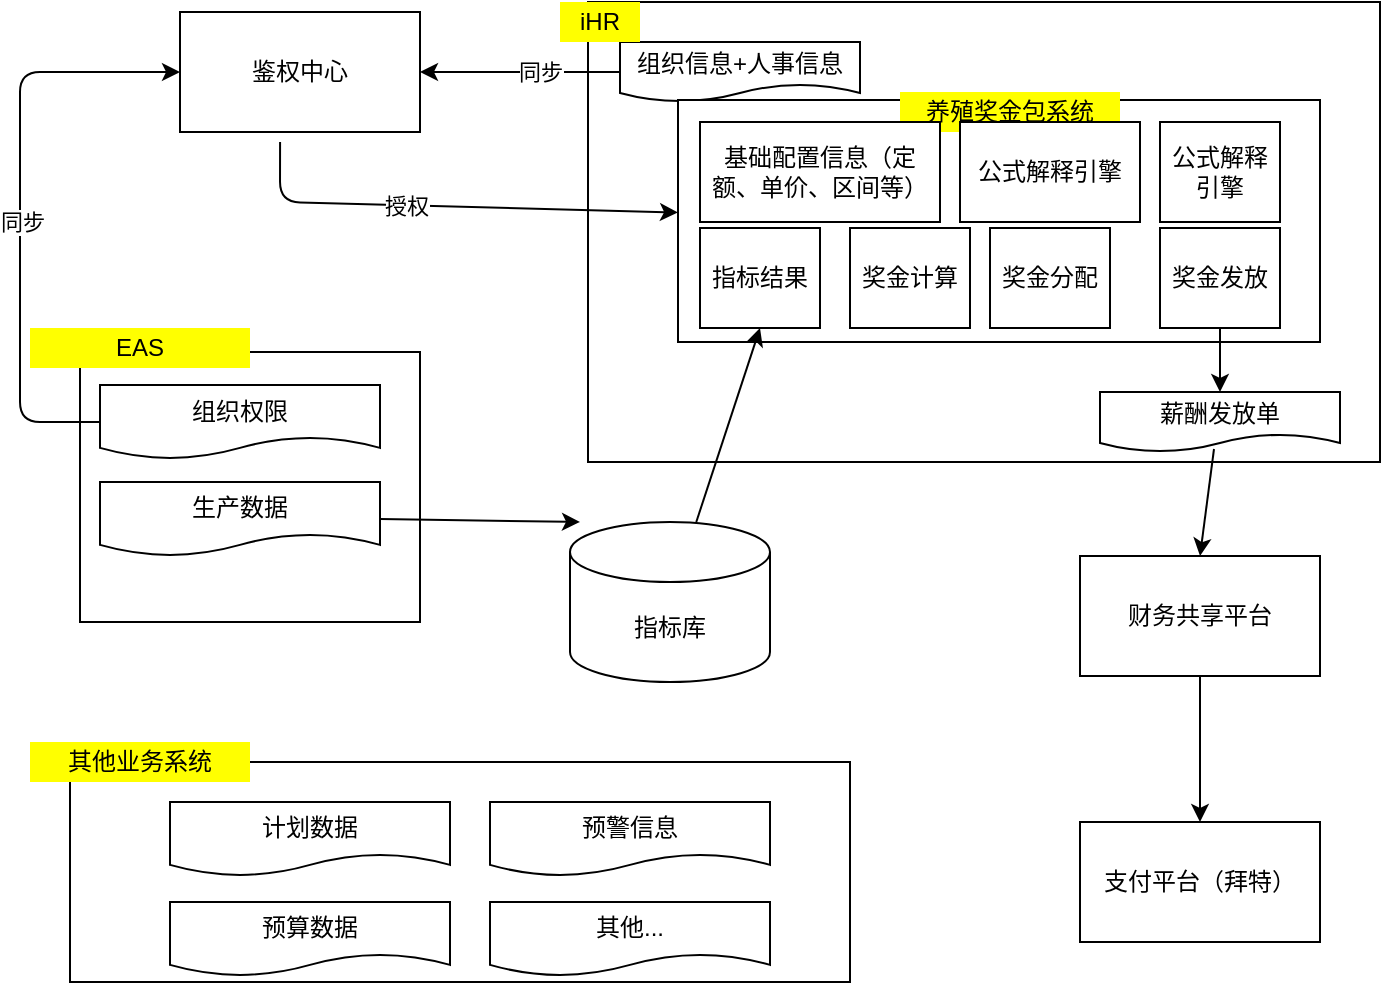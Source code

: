 <mxfile version="14.1.2" type="github">
  <diagram id="4GHAR8HWaQWRoavIvh6k" name="Page-1">
    <mxGraphModel dx="1186" dy="646" grid="1" gridSize="10" guides="1" tooltips="1" connect="1" arrows="1" fold="1" page="1" pageScale="1" pageWidth="827" pageHeight="1169" math="0" shadow="0">
      <root>
        <mxCell id="0" />
        <mxCell id="1" parent="0" />
        <mxCell id="spMFnlcwrMhblTPxZlEv-3" value="鉴权中心" style="rounded=0;whiteSpace=wrap;html=1;" vertex="1" parent="1">
          <mxGeometry x="150" y="85" width="120" height="60" as="geometry" />
        </mxCell>
        <mxCell id="spMFnlcwrMhblTPxZlEv-4" value="" style="rounded=0;whiteSpace=wrap;html=1;" vertex="1" parent="1">
          <mxGeometry x="354" y="80" width="396" height="230" as="geometry" />
        </mxCell>
        <mxCell id="spMFnlcwrMhblTPxZlEv-5" value="指标库" style="shape=cylinder3;whiteSpace=wrap;html=1;boundedLbl=1;backgroundOutline=1;size=15;" vertex="1" parent="1">
          <mxGeometry x="345" y="340" width="100" height="80" as="geometry" />
        </mxCell>
        <mxCell id="spMFnlcwrMhblTPxZlEv-6" value="" style="rounded=0;whiteSpace=wrap;html=1;" vertex="1" parent="1">
          <mxGeometry x="100" y="255" width="170" height="135" as="geometry" />
        </mxCell>
        <mxCell id="spMFnlcwrMhblTPxZlEv-7" value="&lt;span style=&quot;color: rgba(0 , 0 , 0 , 0) ; font-family: monospace ; font-size: 0px&quot;&gt;%3CmxGraphModel%3E%3Croot%3E%3CmxCell%20id%3D%220%22%2F%3E%3CmxCell%20id%3D%221%22%20parent%3D%220%22%2F%3E%3CmxCell%20id%3D%222%22%20value%3D%22%E7%BB%84%E7%BB%87%E6%9D%83%E9%99%90%22%20style%3D%22shape%3Ddocument%3BwhiteSpace%3Dwrap%3Bhtml%3D1%3BboundedLbl%3D1%3B%22%20vertex%3D%221%22%20parent%3D%221%22%3E%3CmxGeometry%20x%3D%22110%22%20y%3D%22271.5%22%20width%3D%22140%22%20height%3D%2237%22%20as%3D%22geometry%22%2F%3E%3C%2FmxCell%3E%3C%2Froot%3E%3C%2FmxGraphModel%3E&lt;/span&gt;" style="rounded=0;whiteSpace=wrap;html=1;" vertex="1" parent="1">
          <mxGeometry x="95" y="460" width="390" height="110" as="geometry" />
        </mxCell>
        <mxCell id="spMFnlcwrMhblTPxZlEv-10" value="" style="endArrow=classic;html=1;entryX=1;entryY=0.5;entryDx=0;entryDy=0;exitX=0;exitY=0.5;exitDx=0;exitDy=0;" edge="1" parent="1" source="spMFnlcwrMhblTPxZlEv-12" target="spMFnlcwrMhblTPxZlEv-3">
          <mxGeometry width="50" height="50" relative="1" as="geometry">
            <mxPoint x="230" y="410" as="sourcePoint" />
            <mxPoint x="230" y="200" as="targetPoint" />
          </mxGeometry>
        </mxCell>
        <mxCell id="spMFnlcwrMhblTPxZlEv-15" value="同步" style="edgeLabel;html=1;align=center;verticalAlign=middle;resizable=0;points=[];" vertex="1" connectable="0" parent="spMFnlcwrMhblTPxZlEv-10">
          <mxGeometry x="-0.189" relative="1" as="geometry">
            <mxPoint as="offset" />
          </mxGeometry>
        </mxCell>
        <mxCell id="spMFnlcwrMhblTPxZlEv-12" value="组织信息+人事信息" style="shape=document;whiteSpace=wrap;html=1;boundedLbl=1;" vertex="1" parent="1">
          <mxGeometry x="370" y="100" width="120" height="30" as="geometry" />
        </mxCell>
        <mxCell id="spMFnlcwrMhblTPxZlEv-14" value="" style="endArrow=classic;html=1;exitX=0;exitY=0.5;exitDx=0;exitDy=0;entryX=0;entryY=0.5;entryDx=0;entryDy=0;" edge="1" parent="1" source="spMFnlcwrMhblTPxZlEv-13" target="spMFnlcwrMhblTPxZlEv-3">
          <mxGeometry width="50" height="50" relative="1" as="geometry">
            <mxPoint x="140" y="410" as="sourcePoint" />
            <mxPoint x="220" y="190" as="targetPoint" />
            <Array as="points">
              <mxPoint x="70" y="290" />
              <mxPoint x="70" y="115" />
            </Array>
          </mxGeometry>
        </mxCell>
        <mxCell id="spMFnlcwrMhblTPxZlEv-28" value="同步" style="edgeLabel;html=1;align=center;verticalAlign=middle;resizable=0;points=[];" vertex="1" connectable="0" parent="spMFnlcwrMhblTPxZlEv-14">
          <mxGeometry x="-0.051" y="-1" relative="1" as="geometry">
            <mxPoint as="offset" />
          </mxGeometry>
        </mxCell>
        <mxCell id="spMFnlcwrMhblTPxZlEv-13" value="组织权限" style="shape=document;whiteSpace=wrap;html=1;boundedLbl=1;" vertex="1" parent="1">
          <mxGeometry x="110" y="271.5" width="140" height="37" as="geometry" />
        </mxCell>
        <mxCell id="spMFnlcwrMhblTPxZlEv-20" value="iHR" style="text;html=1;strokeColor=none;fillColor=#FFFF00;align=center;verticalAlign=middle;whiteSpace=wrap;rounded=0;" vertex="1" parent="1">
          <mxGeometry x="340" y="80" width="40" height="20" as="geometry" />
        </mxCell>
        <mxCell id="spMFnlcwrMhblTPxZlEv-21" value="" style="rounded=0;whiteSpace=wrap;html=1;" vertex="1" parent="1">
          <mxGeometry x="399" y="129" width="321" height="121" as="geometry" />
        </mxCell>
        <mxCell id="spMFnlcwrMhblTPxZlEv-22" value="" style="endArrow=classic;html=1;exitX=0.417;exitY=1.083;exitDx=0;exitDy=0;exitPerimeter=0;" edge="1" parent="1" source="spMFnlcwrMhblTPxZlEv-3" target="spMFnlcwrMhblTPxZlEv-21">
          <mxGeometry width="50" height="50" relative="1" as="geometry">
            <mxPoint x="374" y="135" as="sourcePoint" />
            <mxPoint x="280" y="135" as="targetPoint" />
            <Array as="points">
              <mxPoint x="200" y="180" />
            </Array>
          </mxGeometry>
        </mxCell>
        <mxCell id="spMFnlcwrMhblTPxZlEv-23" value="授权" style="edgeLabel;html=1;align=center;verticalAlign=middle;resizable=0;points=[];" vertex="1" connectable="0" parent="spMFnlcwrMhblTPxZlEv-22">
          <mxGeometry x="-0.189" relative="1" as="geometry">
            <mxPoint as="offset" />
          </mxGeometry>
        </mxCell>
        <mxCell id="spMFnlcwrMhblTPxZlEv-24" value="养殖奖金包系统" style="text;html=1;strokeColor=none;fillColor=#FFFF00;align=center;verticalAlign=middle;whiteSpace=wrap;rounded=0;" vertex="1" parent="1">
          <mxGeometry x="510" y="125" width="110" height="20" as="geometry" />
        </mxCell>
        <mxCell id="spMFnlcwrMhblTPxZlEv-26" value="EAS" style="text;html=1;strokeColor=none;fillColor=#FFFF00;align=center;verticalAlign=middle;whiteSpace=wrap;rounded=0;" vertex="1" parent="1">
          <mxGeometry x="75" y="243" width="110" height="20" as="geometry" />
        </mxCell>
        <mxCell id="spMFnlcwrMhblTPxZlEv-27" value="生产数据" style="shape=document;whiteSpace=wrap;html=1;boundedLbl=1;" vertex="1" parent="1">
          <mxGeometry x="110" y="320" width="140" height="37" as="geometry" />
        </mxCell>
        <mxCell id="spMFnlcwrMhblTPxZlEv-29" value="" style="endArrow=classic;html=1;exitX=1;exitY=0.5;exitDx=0;exitDy=0;" edge="1" parent="1" source="spMFnlcwrMhblTPxZlEv-27">
          <mxGeometry width="50" height="50" relative="1" as="geometry">
            <mxPoint x="620" y="410" as="sourcePoint" />
            <mxPoint x="350" y="340" as="targetPoint" />
            <Array as="points" />
          </mxGeometry>
        </mxCell>
        <mxCell id="spMFnlcwrMhblTPxZlEv-30" value="其他业务系统" style="text;html=1;strokeColor=none;fillColor=#FFFF00;align=center;verticalAlign=middle;whiteSpace=wrap;rounded=0;" vertex="1" parent="1">
          <mxGeometry x="75" y="450" width="110" height="20" as="geometry" />
        </mxCell>
        <mxCell id="spMFnlcwrMhblTPxZlEv-31" value="计划数据" style="shape=document;whiteSpace=wrap;html=1;boundedLbl=1;" vertex="1" parent="1">
          <mxGeometry x="145" y="480" width="140" height="37" as="geometry" />
        </mxCell>
        <mxCell id="spMFnlcwrMhblTPxZlEv-32" value="预算数据" style="shape=document;whiteSpace=wrap;html=1;boundedLbl=1;" vertex="1" parent="1">
          <mxGeometry x="145" y="530" width="140" height="37" as="geometry" />
        </mxCell>
        <mxCell id="spMFnlcwrMhblTPxZlEv-33" value="预警信息" style="shape=document;whiteSpace=wrap;html=1;boundedLbl=1;" vertex="1" parent="1">
          <mxGeometry x="305" y="480" width="140" height="37" as="geometry" />
        </mxCell>
        <mxCell id="spMFnlcwrMhblTPxZlEv-34" value="其他..." style="shape=document;whiteSpace=wrap;html=1;boundedLbl=1;" vertex="1" parent="1">
          <mxGeometry x="305" y="530" width="140" height="37" as="geometry" />
        </mxCell>
        <mxCell id="spMFnlcwrMhblTPxZlEv-36" value="基础配置信息（定额、单价、区间等）" style="rounded=0;whiteSpace=wrap;html=1;" vertex="1" parent="1">
          <mxGeometry x="410" y="140" width="120" height="50" as="geometry" />
        </mxCell>
        <mxCell id="spMFnlcwrMhblTPxZlEv-37" value="公式解释引擎" style="rounded=0;whiteSpace=wrap;html=1;" vertex="1" parent="1">
          <mxGeometry x="540" y="140" width="90" height="50" as="geometry" />
        </mxCell>
        <mxCell id="spMFnlcwrMhblTPxZlEv-38" value="公式解释引擎" style="rounded=0;whiteSpace=wrap;html=1;" vertex="1" parent="1">
          <mxGeometry x="640" y="140" width="60" height="50" as="geometry" />
        </mxCell>
        <mxCell id="spMFnlcwrMhblTPxZlEv-40" value="财务共享平台" style="rounded=0;whiteSpace=wrap;html=1;" vertex="1" parent="1">
          <mxGeometry x="600" y="357" width="120" height="60" as="geometry" />
        </mxCell>
        <mxCell id="spMFnlcwrMhblTPxZlEv-41" value="支付平台（拜特）" style="rounded=0;whiteSpace=wrap;html=1;" vertex="1" parent="1">
          <mxGeometry x="600" y="490" width="120" height="60" as="geometry" />
        </mxCell>
        <mxCell id="spMFnlcwrMhblTPxZlEv-42" value="奖金计算" style="rounded=0;whiteSpace=wrap;html=1;" vertex="1" parent="1">
          <mxGeometry x="485" y="193" width="60" height="50" as="geometry" />
        </mxCell>
        <mxCell id="spMFnlcwrMhblTPxZlEv-43" value="奖金分配" style="rounded=0;whiteSpace=wrap;html=1;" vertex="1" parent="1">
          <mxGeometry x="555" y="193" width="60" height="50" as="geometry" />
        </mxCell>
        <mxCell id="spMFnlcwrMhblTPxZlEv-44" value="奖金发放" style="rounded=0;whiteSpace=wrap;html=1;" vertex="1" parent="1">
          <mxGeometry x="640" y="193" width="60" height="50" as="geometry" />
        </mxCell>
        <mxCell id="spMFnlcwrMhblTPxZlEv-45" value="薪酬发放单" style="shape=document;whiteSpace=wrap;html=1;boundedLbl=1;" vertex="1" parent="1">
          <mxGeometry x="610" y="275" width="120" height="30" as="geometry" />
        </mxCell>
        <mxCell id="spMFnlcwrMhblTPxZlEv-46" value="" style="endArrow=classic;html=1;entryX=0.5;entryY=0;entryDx=0;entryDy=0;exitX=0.5;exitY=1;exitDx=0;exitDy=0;" edge="1" parent="1" source="spMFnlcwrMhblTPxZlEv-44" target="spMFnlcwrMhblTPxZlEv-45">
          <mxGeometry width="50" height="50" relative="1" as="geometry">
            <mxPoint x="430.923" y="350" as="sourcePoint" />
            <mxPoint x="489.25" y="260" as="targetPoint" />
          </mxGeometry>
        </mxCell>
        <mxCell id="spMFnlcwrMhblTPxZlEv-47" value="" style="endArrow=classic;html=1;entryX=0.5;entryY=0;entryDx=0;entryDy=0;exitX=0.475;exitY=0.95;exitDx=0;exitDy=0;exitPerimeter=0;" edge="1" parent="1" source="spMFnlcwrMhblTPxZlEv-45" target="spMFnlcwrMhblTPxZlEv-40">
          <mxGeometry width="50" height="50" relative="1" as="geometry">
            <mxPoint x="595" y="253" as="sourcePoint" />
            <mxPoint x="550" y="281.5" as="targetPoint" />
          </mxGeometry>
        </mxCell>
        <mxCell id="spMFnlcwrMhblTPxZlEv-48" value="" style="endArrow=classic;html=1;exitX=0.5;exitY=1;exitDx=0;exitDy=0;" edge="1" parent="1" source="spMFnlcwrMhblTPxZlEv-40" target="spMFnlcwrMhblTPxZlEv-41">
          <mxGeometry width="50" height="50" relative="1" as="geometry">
            <mxPoint x="547" y="310" as="sourcePoint" />
            <mxPoint x="595" y="360" as="targetPoint" />
          </mxGeometry>
        </mxCell>
        <mxCell id="spMFnlcwrMhblTPxZlEv-49" value="指标结果" style="rounded=0;whiteSpace=wrap;html=1;" vertex="1" parent="1">
          <mxGeometry x="410" y="193" width="60" height="50" as="geometry" />
        </mxCell>
        <mxCell id="spMFnlcwrMhblTPxZlEv-11" value="" style="endArrow=classic;html=1;entryX=0.5;entryY=1;entryDx=0;entryDy=0;" edge="1" parent="1" source="spMFnlcwrMhblTPxZlEv-5" target="spMFnlcwrMhblTPxZlEv-49">
          <mxGeometry width="50" height="50" relative="1" as="geometry">
            <mxPoint x="290" y="170" as="sourcePoint" />
            <mxPoint x="364" y="170" as="targetPoint" />
          </mxGeometry>
        </mxCell>
      </root>
    </mxGraphModel>
  </diagram>
</mxfile>
